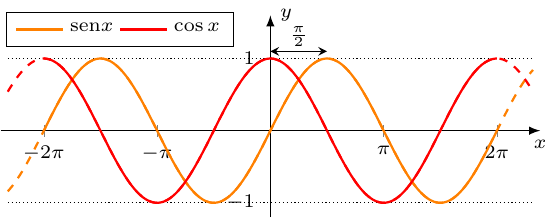 \documentclass[crop]{standalone}
\usepackage[dvipsnames]{xcolor}
\usepackage{tikz}
\usepackage{pgfplots}
\pgfplotsset{compat=1.18}
\usetikzlibrary{shapes.geometric,positioning}
\begin{document}
  \begin{tikzpicture}[font=\scriptsize]
    \begin{axis}[%
      trig format plots=rad,
      axis x line=center,axis y line=center,
      unit vector ratio={1 2},
      xlabel={$x$},ylabel={$y$},
      xlabel style={below},
      ylabel style={right},
      xmin=-2*pi-1.2,xmax=2*pi+1.2,
      xtick={-2*pi,-pi,pi,2*pi},
      xticklabels={$-2\pi$,$-\pi$,$\pi$,$2\pi$},
      ymin=-1.2,ymax=1.6,
      ytick={-1,1},
      ytick style={draw=none},
      yticklabel style={left},
      axis line style={-latex},
      legend entries={$\mbox{sen}{x}$,,$\cos{x}$},
      legend columns=2,
      legend style={at={(axis cs:-1,1.65)}}
    ]%
      \node at (pi/4,1.3) {$\frac{\pi}{2}$};
      \draw[stealth-stealth] (0,1.1) -- (pi/2,1.1);

      \draw[densely dotted] (-2*pi-1,1) -- (2*pi+1,1);
      \draw[densely dotted] (-2*pi-1,-1) -- (2*pi+1,-1);

      \addplot[mark=none,domain=-2*pi:2*pi,color=orange,thick,samples=1000] {sin(x)};
      \addplot[mark=none,dashed,domain=-2*pi-1:2*pi+1,color=orange,thick,samples=1000] {sin(x)};

      \addplot[mark=none,domain=-2*pi:2*pi,color=red,thick,samples=1000] {cos(x)};
      \addplot[mark=none,dashed,domain=-2*pi-1:2*pi+1,color=red,thick,samples=1000] {cos(x)};
    \end{axis}
  \end{tikzpicture}%
\end{document}